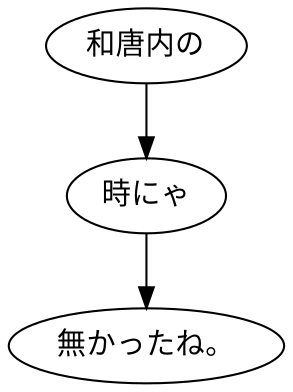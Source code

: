 digraph graph4430 {
	node0 [label="和唐内の"];
	node1 [label="時にゃ"];
	node2 [label="無かったね。"];
	node0 -> node1;
	node1 -> node2;
}
